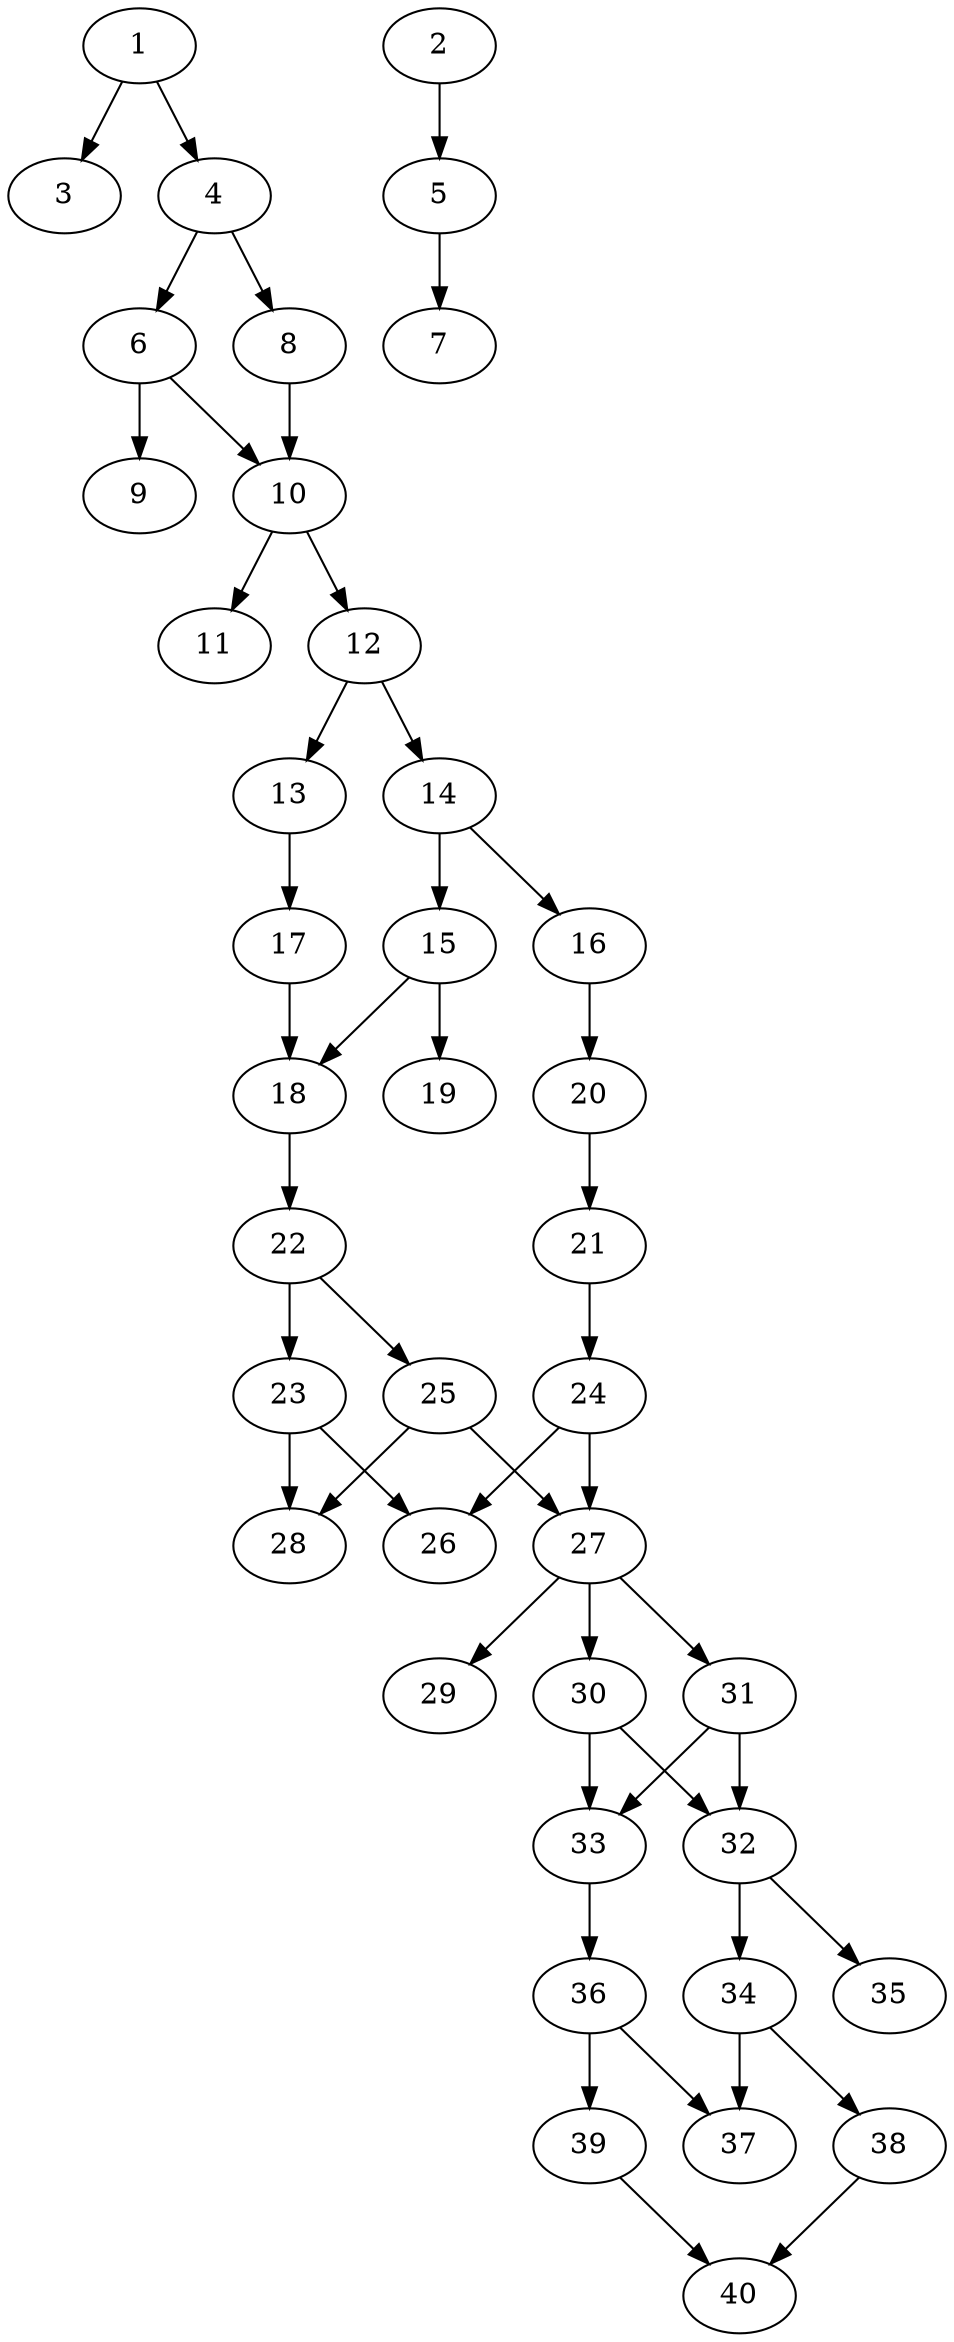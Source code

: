 // DAG automatically generated by daggen at Thu Oct  3 14:06:49 2019
// ./daggen --dot -n 40 --ccr 0.4 --fat 0.3 --regular 0.9 --density 0.5 --mindata 5242880 --maxdata 52428800 
digraph G {
  1 [size="24494080", alpha="0.02", expect_size="9797632"] 
  1 -> 3 [size ="9797632"]
  1 -> 4 [size ="9797632"]
  2 [size="70824960", alpha="0.18", expect_size="28329984"] 
  2 -> 5 [size ="28329984"]
  3 [size="72015360", alpha="0.17", expect_size="28806144"] 
  4 [size="62489600", alpha="0.18", expect_size="24995840"] 
  4 -> 6 [size ="24995840"]
  4 -> 8 [size ="24995840"]
  5 [size="116259840", alpha="0.08", expect_size="46503936"] 
  5 -> 7 [size ="46503936"]
  6 [size="17717760", alpha="0.19", expect_size="7087104"] 
  6 -> 9 [size ="7087104"]
  6 -> 10 [size ="7087104"]
  7 [size="76469760", alpha="0.02", expect_size="30587904"] 
  8 [size="72893440", alpha="0.08", expect_size="29157376"] 
  8 -> 10 [size ="29157376"]
  9 [size="40688640", alpha="0.08", expect_size="16275456"] 
  10 [size="48706560", alpha="0.03", expect_size="19482624"] 
  10 -> 11 [size ="19482624"]
  10 -> 12 [size ="19482624"]
  11 [size="129287680", alpha="0.06", expect_size="51715072"] 
  12 [size="23063040", alpha="0.17", expect_size="9225216"] 
  12 -> 13 [size ="9225216"]
  12 -> 14 [size ="9225216"]
  13 [size="129963520", alpha="0.13", expect_size="51985408"] 
  13 -> 17 [size ="51985408"]
  14 [size="109847040", alpha="0.03", expect_size="43938816"] 
  14 -> 15 [size ="43938816"]
  14 -> 16 [size ="43938816"]
  15 [size="96435200", alpha="0.15", expect_size="38574080"] 
  15 -> 18 [size ="38574080"]
  15 -> 19 [size ="38574080"]
  16 [size="26316800", alpha="0.02", expect_size="10526720"] 
  16 -> 20 [size ="10526720"]
  17 [size="18977280", alpha="0.16", expect_size="7590912"] 
  17 -> 18 [size ="7590912"]
  18 [size="28820480", alpha="0.07", expect_size="11528192"] 
  18 -> 22 [size ="11528192"]
  19 [size="76454400", alpha="0.12", expect_size="30581760"] 
  20 [size="122485760", alpha="0.16", expect_size="48994304"] 
  20 -> 21 [size ="48994304"]
  21 [size="24540160", alpha="0.02", expect_size="9816064"] 
  21 -> 24 [size ="9816064"]
  22 [size="57477120", alpha="0.18", expect_size="22990848"] 
  22 -> 23 [size ="22990848"]
  22 -> 25 [size ="22990848"]
  23 [size="38686720", alpha="0.03", expect_size="15474688"] 
  23 -> 26 [size ="15474688"]
  23 -> 28 [size ="15474688"]
  24 [size="113246720", alpha="0.18", expect_size="45298688"] 
  24 -> 26 [size ="45298688"]
  24 -> 27 [size ="45298688"]
  25 [size="13473280", alpha="0.09", expect_size="5389312"] 
  25 -> 27 [size ="5389312"]
  25 -> 28 [size ="5389312"]
  26 [size="102540800", alpha="0.02", expect_size="41016320"] 
  27 [size="111470080", alpha="0.05", expect_size="44588032"] 
  27 -> 29 [size ="44588032"]
  27 -> 30 [size ="44588032"]
  27 -> 31 [size ="44588032"]
  28 [size="88322560", alpha="0.18", expect_size="35329024"] 
  29 [size="14218240", alpha="0.16", expect_size="5687296"] 
  30 [size="83422720", alpha="0.00", expect_size="33369088"] 
  30 -> 32 [size ="33369088"]
  30 -> 33 [size ="33369088"]
  31 [size="58695680", alpha="0.04", expect_size="23478272"] 
  31 -> 32 [size ="23478272"]
  31 -> 33 [size ="23478272"]
  32 [size="69396480", alpha="0.09", expect_size="27758592"] 
  32 -> 34 [size ="27758592"]
  32 -> 35 [size ="27758592"]
  33 [size="55270400", alpha="0.14", expect_size="22108160"] 
  33 -> 36 [size ="22108160"]
  34 [size="75233280", alpha="0.16", expect_size="30093312"] 
  34 -> 37 [size ="30093312"]
  34 -> 38 [size ="30093312"]
  35 [size="60702720", alpha="0.12", expect_size="24281088"] 
  36 [size="114826240", alpha="0.10", expect_size="45930496"] 
  36 -> 37 [size ="45930496"]
  36 -> 39 [size ="45930496"]
  37 [size="124254720", alpha="0.09", expect_size="49701888"] 
  38 [size="34388480", alpha="0.10", expect_size="13755392"] 
  38 -> 40 [size ="13755392"]
  39 [size="22973440", alpha="0.03", expect_size="9189376"] 
  39 -> 40 [size ="9189376"]
  40 [size="117596160", alpha="0.14", expect_size="47038464"] 
}
